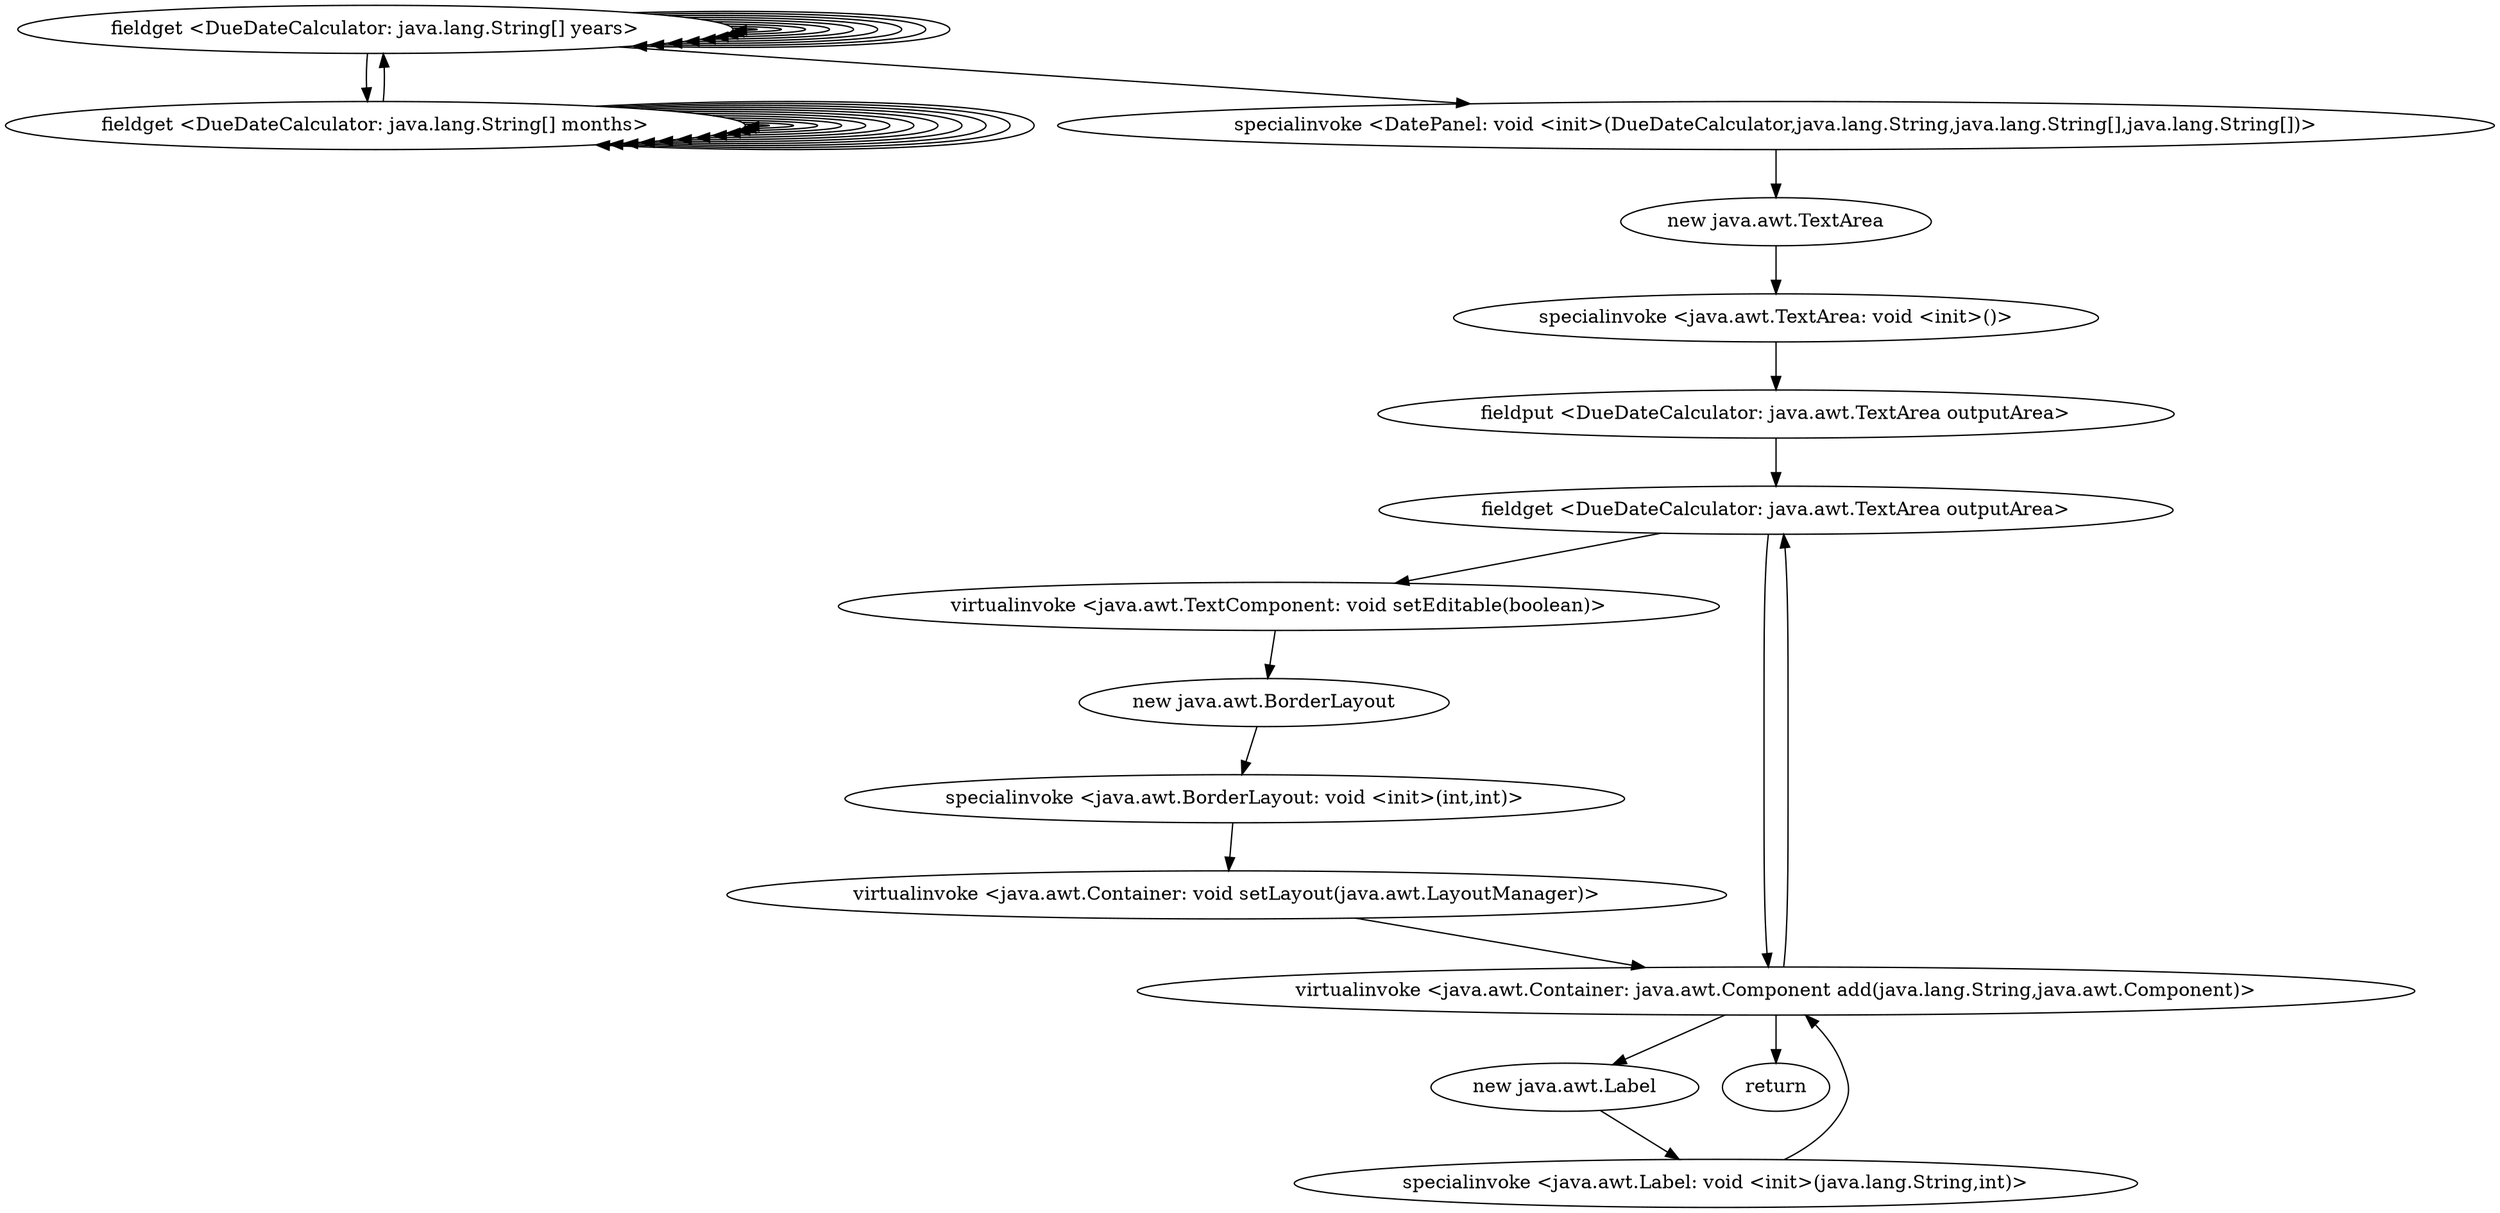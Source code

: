digraph "" {
"fieldget <DueDateCalculator: java.lang.String[] years>";
 "fieldget <DueDateCalculator: java.lang.String[] years>"->"fieldget <DueDateCalculator: java.lang.String[] years>";
 "fieldget <DueDateCalculator: java.lang.String[] years>"->"fieldget <DueDateCalculator: java.lang.String[] years>";
 "fieldget <DueDateCalculator: java.lang.String[] years>"->"fieldget <DueDateCalculator: java.lang.String[] years>";
 "fieldget <DueDateCalculator: java.lang.String[] years>"->"fieldget <DueDateCalculator: java.lang.String[] years>";
 "fieldget <DueDateCalculator: java.lang.String[] years>"->"fieldget <DueDateCalculator: java.lang.String[] years>";
 "fieldget <DueDateCalculator: java.lang.String[] years>"->"fieldget <DueDateCalculator: java.lang.String[] years>";
 "fieldget <DueDateCalculator: java.lang.String[] years>"->"fieldget <DueDateCalculator: java.lang.String[] years>";
 "fieldget <DueDateCalculator: java.lang.String[] years>"->"fieldget <DueDateCalculator: java.lang.String[] years>";
 "fieldget <DueDateCalculator: java.lang.String[] years>"->"fieldget <DueDateCalculator: java.lang.String[] years>";
 "fieldget <DueDateCalculator: java.lang.String[] years>"->"fieldget <DueDateCalculator: java.lang.String[] months>";
 "fieldget <DueDateCalculator: java.lang.String[] months>"->"fieldget <DueDateCalculator: java.lang.String[] months>";
 "fieldget <DueDateCalculator: java.lang.String[] months>"->"fieldget <DueDateCalculator: java.lang.String[] months>";
 "fieldget <DueDateCalculator: java.lang.String[] months>"->"fieldget <DueDateCalculator: java.lang.String[] months>";
 "fieldget <DueDateCalculator: java.lang.String[] months>"->"fieldget <DueDateCalculator: java.lang.String[] months>";
 "fieldget <DueDateCalculator: java.lang.String[] months>"->"fieldget <DueDateCalculator: java.lang.String[] months>";
 "fieldget <DueDateCalculator: java.lang.String[] months>"->"fieldget <DueDateCalculator: java.lang.String[] months>";
 "fieldget <DueDateCalculator: java.lang.String[] months>"->"fieldget <DueDateCalculator: java.lang.String[] months>";
 "fieldget <DueDateCalculator: java.lang.String[] months>"->"fieldget <DueDateCalculator: java.lang.String[] months>";
 "fieldget <DueDateCalculator: java.lang.String[] months>"->"fieldget <DueDateCalculator: java.lang.String[] months>";
 "fieldget <DueDateCalculator: java.lang.String[] months>"->"fieldget <DueDateCalculator: java.lang.String[] months>";
 "fieldget <DueDateCalculator: java.lang.String[] months>"->"fieldget <DueDateCalculator: java.lang.String[] months>";
 "fieldget <DueDateCalculator: java.lang.String[] months>"->"fieldget <DueDateCalculator: java.lang.String[] months>";
 "fieldget <DueDateCalculator: java.lang.String[] months>"->"fieldget <DueDateCalculator: java.lang.String[] years>";
 "fieldget <DueDateCalculator: java.lang.String[] years>"->"specialinvoke <DatePanel: void <init>(DueDateCalculator,java.lang.String,java.lang.String[],java.lang.String[])>";
 "specialinvoke <DatePanel: void <init>(DueDateCalculator,java.lang.String,java.lang.String[],java.lang.String[])>"->"new java.awt.TextArea";
 "new java.awt.TextArea"->"specialinvoke <java.awt.TextArea: void <init>()>";
 "specialinvoke <java.awt.TextArea: void <init>()>"->"fieldput <DueDateCalculator: java.awt.TextArea outputArea>";
 "fieldput <DueDateCalculator: java.awt.TextArea outputArea>"->"fieldget <DueDateCalculator: java.awt.TextArea outputArea>";
 "fieldget <DueDateCalculator: java.awt.TextArea outputArea>"->"virtualinvoke <java.awt.TextComponent: void setEditable(boolean)>";
 "virtualinvoke <java.awt.TextComponent: void setEditable(boolean)>"->"new java.awt.BorderLayout";
 "new java.awt.BorderLayout"->"specialinvoke <java.awt.BorderLayout: void <init>(int,int)>";
 "specialinvoke <java.awt.BorderLayout: void <init>(int,int)>"->"virtualinvoke <java.awt.Container: void setLayout(java.awt.LayoutManager)>";
 "virtualinvoke <java.awt.Container: void setLayout(java.awt.LayoutManager)>"->"virtualinvoke <java.awt.Container: java.awt.Component add(java.lang.String,java.awt.Component)>";
 "virtualinvoke <java.awt.Container: java.awt.Component add(java.lang.String,java.awt.Component)>"->"fieldget <DueDateCalculator: java.awt.TextArea outputArea>";
 "fieldget <DueDateCalculator: java.awt.TextArea outputArea>"->"virtualinvoke <java.awt.Container: java.awt.Component add(java.lang.String,java.awt.Component)>";
 "virtualinvoke <java.awt.Container: java.awt.Component add(java.lang.String,java.awt.Component)>"->"new java.awt.Label";
 "new java.awt.Label"->"specialinvoke <java.awt.Label: void <init>(java.lang.String,int)>";
 "specialinvoke <java.awt.Label: void <init>(java.lang.String,int)>"->"virtualinvoke <java.awt.Container: java.awt.Component add(java.lang.String,java.awt.Component)>";
 "virtualinvoke <java.awt.Container: java.awt.Component add(java.lang.String,java.awt.Component)>"->"return";
}
